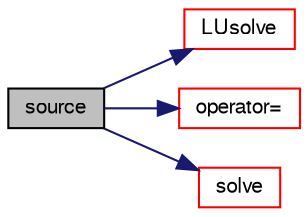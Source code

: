 digraph "source"
{
  bgcolor="transparent";
  edge [fontname="FreeSans",fontsize="10",labelfontname="FreeSans",labelfontsize="10"];
  node [fontname="FreeSans",fontsize="10",shape=record];
  rankdir="LR";
  Node17 [label="source",height=0.2,width=0.4,color="black", fillcolor="grey75", style="filled", fontcolor="black"];
  Node17 -> Node18 [color="midnightblue",fontsize="10",style="solid",fontname="FreeSans"];
  Node18 [label="LUsolve",height=0.2,width=0.4,color="red",URL="$a27074.html#af0ef730dc0afff3dd70215c280fefc38",tooltip="Solve the matrix using LU decomposition with pivoting. "];
  Node17 -> Node25 [color="midnightblue",fontsize="10",style="solid",fontname="FreeSans"];
  Node25 [label="operator=",height=0.2,width=0.4,color="red",URL="$a27074.html#a17f7f78441c5c52b4f8e6f8cff669798"];
  Node17 -> Node72 [color="midnightblue",fontsize="10",style="solid",fontname="FreeSans"];
  Node72 [label="solve",height=0.2,width=0.4,color="red",URL="$a27074.html#a9bceeb77ef1d39ed5c1c88a0acc2e71f",tooltip="Solve the matrix using Gaussian elimination with pivoting. "];
}
